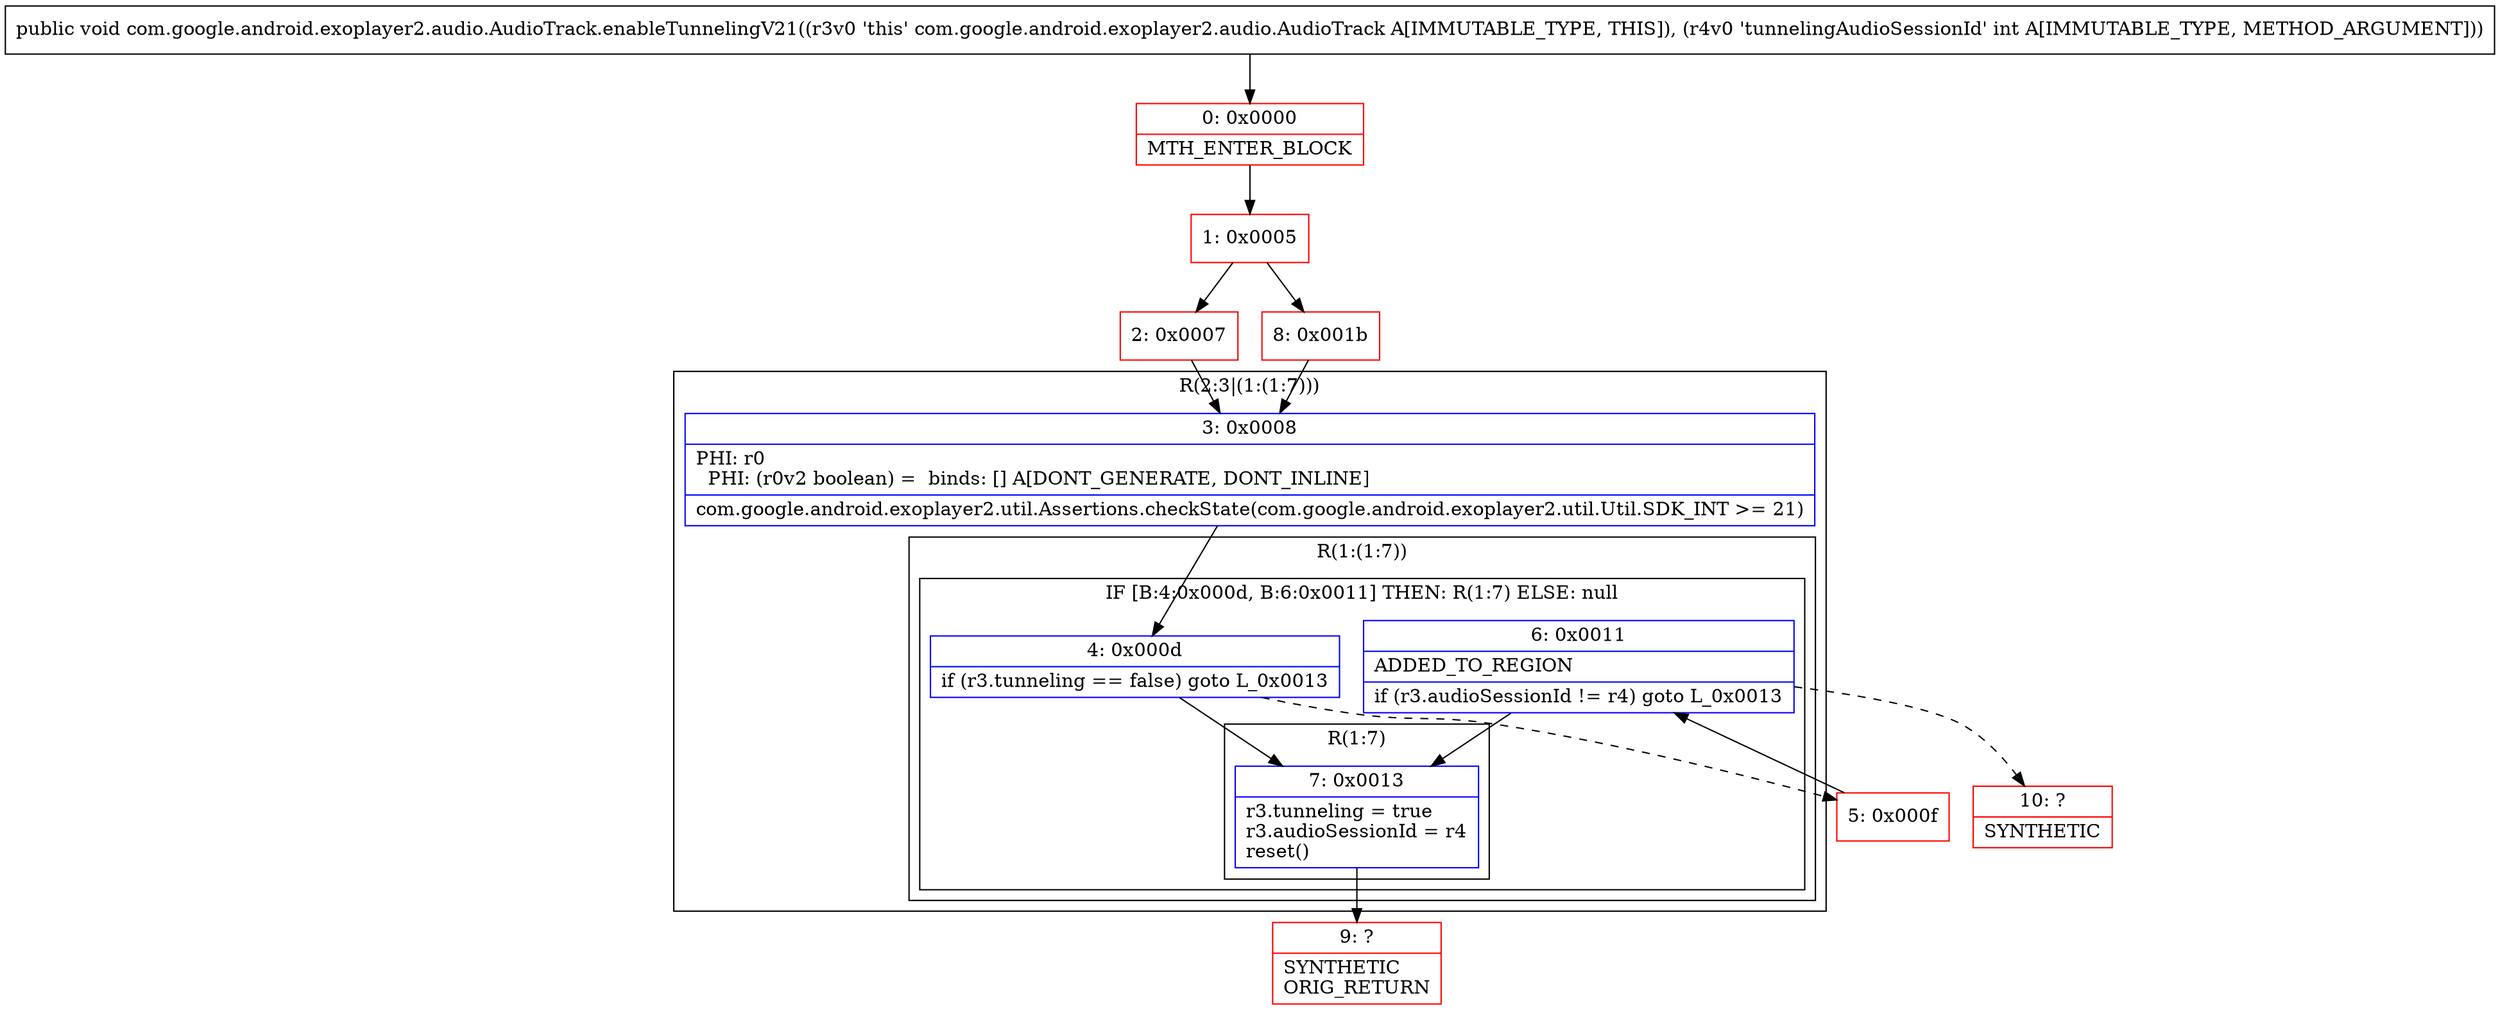 digraph "CFG forcom.google.android.exoplayer2.audio.AudioTrack.enableTunnelingV21(I)V" {
subgraph cluster_Region_1789004617 {
label = "R(2:3|(1:(1:7)))";
node [shape=record,color=blue];
Node_3 [shape=record,label="{3\:\ 0x0008|PHI: r0 \l  PHI: (r0v2 boolean) =  binds: [] A[DONT_GENERATE, DONT_INLINE]\l|com.google.android.exoplayer2.util.Assertions.checkState(com.google.android.exoplayer2.util.Util.SDK_INT \>= 21)\l}"];
subgraph cluster_Region_1761672650 {
label = "R(1:(1:7))";
node [shape=record,color=blue];
subgraph cluster_IfRegion_1728007791 {
label = "IF [B:4:0x000d, B:6:0x0011] THEN: R(1:7) ELSE: null";
node [shape=record,color=blue];
Node_4 [shape=record,label="{4\:\ 0x000d|if (r3.tunneling == false) goto L_0x0013\l}"];
Node_6 [shape=record,label="{6\:\ 0x0011|ADDED_TO_REGION\l|if (r3.audioSessionId != r4) goto L_0x0013\l}"];
subgraph cluster_Region_1233594189 {
label = "R(1:7)";
node [shape=record,color=blue];
Node_7 [shape=record,label="{7\:\ 0x0013|r3.tunneling = true\lr3.audioSessionId = r4\lreset()\l}"];
}
}
}
}
Node_0 [shape=record,color=red,label="{0\:\ 0x0000|MTH_ENTER_BLOCK\l}"];
Node_1 [shape=record,color=red,label="{1\:\ 0x0005}"];
Node_2 [shape=record,color=red,label="{2\:\ 0x0007}"];
Node_5 [shape=record,color=red,label="{5\:\ 0x000f}"];
Node_8 [shape=record,color=red,label="{8\:\ 0x001b}"];
Node_9 [shape=record,color=red,label="{9\:\ ?|SYNTHETIC\lORIG_RETURN\l}"];
Node_10 [shape=record,color=red,label="{10\:\ ?|SYNTHETIC\l}"];
MethodNode[shape=record,label="{public void com.google.android.exoplayer2.audio.AudioTrack.enableTunnelingV21((r3v0 'this' com.google.android.exoplayer2.audio.AudioTrack A[IMMUTABLE_TYPE, THIS]), (r4v0 'tunnelingAudioSessionId' int A[IMMUTABLE_TYPE, METHOD_ARGUMENT])) }"];
MethodNode -> Node_0;
Node_3 -> Node_4;
Node_4 -> Node_5[style=dashed];
Node_4 -> Node_7;
Node_6 -> Node_7;
Node_6 -> Node_10[style=dashed];
Node_7 -> Node_9;
Node_0 -> Node_1;
Node_1 -> Node_2;
Node_1 -> Node_8;
Node_2 -> Node_3;
Node_5 -> Node_6;
Node_8 -> Node_3;
}

